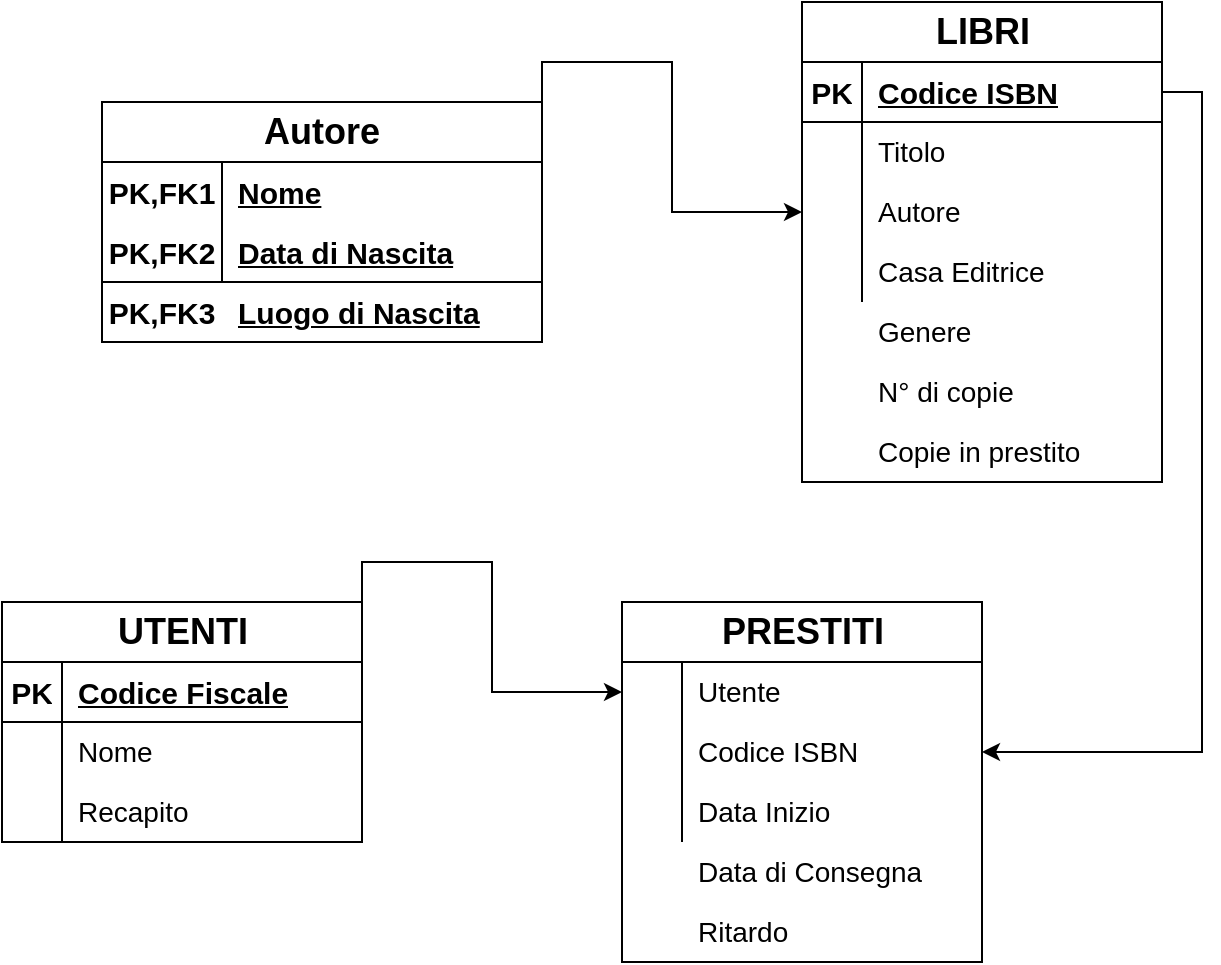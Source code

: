 <mxfile version="23.0.2" type="github">
  <diagram name="Pagina-1" id="Ikdl169xoPVJwbE5VgWY">
    <mxGraphModel dx="1050" dy="570" grid="1" gridSize="10" guides="1" tooltips="1" connect="1" arrows="1" fold="1" page="1" pageScale="1" pageWidth="827" pageHeight="1169" math="0" shadow="0">
      <root>
        <mxCell id="0" />
        <mxCell id="1" parent="0" />
        <mxCell id="5C2iBCD-VuQ4q6nw28n5-40" style="edgeStyle=orthogonalEdgeStyle;rounded=0;orthogonalLoop=1;jettySize=auto;html=1;exitX=1;exitY=0;exitDx=0;exitDy=0;" edge="1" parent="1" source="5C2iBCD-VuQ4q6nw28n5-1" target="5C2iBCD-VuQ4q6nw28n5-24">
          <mxGeometry relative="1" as="geometry" />
        </mxCell>
        <mxCell id="5C2iBCD-VuQ4q6nw28n5-1" value="&lt;font style=&quot;font-size: 18px;&quot;&gt;Autore&lt;/font&gt;" style="shape=table;startSize=30;container=1;collapsible=1;childLayout=tableLayout;fixedRows=1;rowLines=0;fontStyle=1;align=center;resizeLast=1;html=1;whiteSpace=wrap;" vertex="1" parent="1">
          <mxGeometry x="90" y="70" width="220" height="120" as="geometry" />
        </mxCell>
        <mxCell id="5C2iBCD-VuQ4q6nw28n5-2" value="" style="shape=tableRow;horizontal=0;startSize=0;swimlaneHead=0;swimlaneBody=0;fillColor=none;collapsible=0;dropTarget=0;points=[[0,0.5],[1,0.5]];portConstraint=eastwest;top=0;left=0;right=0;bottom=0;html=1;fontSize=15;" vertex="1" parent="5C2iBCD-VuQ4q6nw28n5-1">
          <mxGeometry y="30" width="220" height="30" as="geometry" />
        </mxCell>
        <mxCell id="5C2iBCD-VuQ4q6nw28n5-3" value="&lt;font style=&quot;font-size: 15px;&quot;&gt;PK,FK1&lt;/font&gt;" style="shape=partialRectangle;connectable=0;fillColor=none;top=0;left=0;bottom=0;right=0;fontStyle=1;overflow=hidden;html=1;whiteSpace=wrap;" vertex="1" parent="5C2iBCD-VuQ4q6nw28n5-2">
          <mxGeometry width="60" height="30" as="geometry">
            <mxRectangle width="60" height="30" as="alternateBounds" />
          </mxGeometry>
        </mxCell>
        <mxCell id="5C2iBCD-VuQ4q6nw28n5-4" value="&lt;span style=&quot;font-size: 15px;&quot;&gt;Nome&lt;/span&gt;" style="shape=partialRectangle;connectable=0;fillColor=none;top=0;left=0;bottom=0;right=0;align=left;spacingLeft=6;fontStyle=5;overflow=hidden;html=1;whiteSpace=wrap;" vertex="1" parent="5C2iBCD-VuQ4q6nw28n5-2">
          <mxGeometry x="60" width="160" height="30" as="geometry">
            <mxRectangle width="160" height="30" as="alternateBounds" />
          </mxGeometry>
        </mxCell>
        <mxCell id="5C2iBCD-VuQ4q6nw28n5-5" value="" style="shape=tableRow;horizontal=0;startSize=0;swimlaneHead=0;swimlaneBody=0;fillColor=none;collapsible=0;dropTarget=0;points=[[0,0.5],[1,0.5]];portConstraint=eastwest;top=0;left=0;right=0;bottom=1;html=1;" vertex="1" parent="5C2iBCD-VuQ4q6nw28n5-1">
          <mxGeometry y="60" width="220" height="30" as="geometry" />
        </mxCell>
        <mxCell id="5C2iBCD-VuQ4q6nw28n5-6" value="&lt;font style=&quot;font-size: 15px;&quot;&gt;PK,FK2&lt;/font&gt;" style="shape=partialRectangle;connectable=0;fillColor=none;top=0;left=0;bottom=0;right=0;fontStyle=1;overflow=hidden;html=1;whiteSpace=wrap;" vertex="1" parent="5C2iBCD-VuQ4q6nw28n5-5">
          <mxGeometry width="60" height="30" as="geometry">
            <mxRectangle width="60" height="30" as="alternateBounds" />
          </mxGeometry>
        </mxCell>
        <mxCell id="5C2iBCD-VuQ4q6nw28n5-7" value="&lt;font style=&quot;font-size: 15px;&quot;&gt;Data di Nascita&lt;/font&gt;" style="shape=partialRectangle;connectable=0;fillColor=none;top=0;left=0;bottom=0;right=0;align=left;spacingLeft=6;fontStyle=5;overflow=hidden;html=1;whiteSpace=wrap;" vertex="1" parent="5C2iBCD-VuQ4q6nw28n5-5">
          <mxGeometry x="60" width="160" height="30" as="geometry">
            <mxRectangle width="160" height="30" as="alternateBounds" />
          </mxGeometry>
        </mxCell>
        <mxCell id="5C2iBCD-VuQ4q6nw28n5-14" value="" style="shape=tableRow;horizontal=0;startSize=0;swimlaneHead=0;swimlaneBody=0;fillColor=none;collapsible=0;dropTarget=0;points=[[0,0.5],[1,0.5]];portConstraint=eastwest;top=0;left=0;right=0;bottom=1;html=1;" vertex="1" parent="1">
          <mxGeometry x="90" y="160" width="200" height="30" as="geometry" />
        </mxCell>
        <mxCell id="5C2iBCD-VuQ4q6nw28n5-16" value="&lt;font style=&quot;font-size: 15px;&quot;&gt;Luogo di Nascita&lt;/font&gt;" style="shape=partialRectangle;connectable=0;fillColor=none;top=0;left=0;bottom=0;right=0;align=left;spacingLeft=6;fontStyle=5;overflow=hidden;html=1;whiteSpace=wrap;" vertex="1" parent="1">
          <mxGeometry x="150" y="160" width="140" height="30" as="geometry">
            <mxRectangle width="140" height="30" as="alternateBounds" />
          </mxGeometry>
        </mxCell>
        <mxCell id="5C2iBCD-VuQ4q6nw28n5-15" value="&lt;font style=&quot;font-size: 15px;&quot;&gt;PK,FK3&lt;/font&gt;" style="shape=partialRectangle;connectable=0;fillColor=none;top=0;left=0;bottom=0;right=0;fontStyle=1;overflow=hidden;html=1;whiteSpace=wrap;" vertex="1" parent="1">
          <mxGeometry x="90" y="160" width="60" height="30" as="geometry">
            <mxRectangle width="60" height="30" as="alternateBounds" />
          </mxGeometry>
        </mxCell>
        <mxCell id="5C2iBCD-VuQ4q6nw28n5-17" value="&lt;font style=&quot;font-size: 18px;&quot;&gt;LIBRI&lt;/font&gt;" style="shape=table;startSize=30;container=1;collapsible=1;childLayout=tableLayout;fixedRows=1;rowLines=0;fontStyle=1;align=center;resizeLast=1;html=1;" vertex="1" parent="1">
          <mxGeometry x="440" y="20" width="180" height="240" as="geometry" />
        </mxCell>
        <mxCell id="5C2iBCD-VuQ4q6nw28n5-18" value="" style="shape=tableRow;horizontal=0;startSize=0;swimlaneHead=0;swimlaneBody=0;fillColor=none;collapsible=0;dropTarget=0;points=[[0,0.5],[1,0.5]];portConstraint=eastwest;top=0;left=0;right=0;bottom=1;" vertex="1" parent="5C2iBCD-VuQ4q6nw28n5-17">
          <mxGeometry y="30" width="180" height="30" as="geometry" />
        </mxCell>
        <mxCell id="5C2iBCD-VuQ4q6nw28n5-19" value="&lt;font style=&quot;font-size: 15px;&quot;&gt;PK&lt;/font&gt;" style="shape=partialRectangle;connectable=0;fillColor=none;top=0;left=0;bottom=0;right=0;fontStyle=1;overflow=hidden;whiteSpace=wrap;html=1;" vertex="1" parent="5C2iBCD-VuQ4q6nw28n5-18">
          <mxGeometry width="30" height="30" as="geometry">
            <mxRectangle width="30" height="30" as="alternateBounds" />
          </mxGeometry>
        </mxCell>
        <mxCell id="5C2iBCD-VuQ4q6nw28n5-20" value="&lt;font style=&quot;font-size: 15px;&quot;&gt;Codice ISBN&lt;/font&gt;" style="shape=partialRectangle;connectable=0;fillColor=none;top=0;left=0;bottom=0;right=0;align=left;spacingLeft=6;fontStyle=5;overflow=hidden;whiteSpace=wrap;html=1;" vertex="1" parent="5C2iBCD-VuQ4q6nw28n5-18">
          <mxGeometry x="30" width="150" height="30" as="geometry">
            <mxRectangle width="150" height="30" as="alternateBounds" />
          </mxGeometry>
        </mxCell>
        <mxCell id="5C2iBCD-VuQ4q6nw28n5-21" value="" style="shape=tableRow;horizontal=0;startSize=0;swimlaneHead=0;swimlaneBody=0;fillColor=none;collapsible=0;dropTarget=0;points=[[0,0.5],[1,0.5]];portConstraint=eastwest;top=0;left=0;right=0;bottom=0;" vertex="1" parent="5C2iBCD-VuQ4q6nw28n5-17">
          <mxGeometry y="60" width="180" height="30" as="geometry" />
        </mxCell>
        <mxCell id="5C2iBCD-VuQ4q6nw28n5-22" value="" style="shape=partialRectangle;connectable=0;fillColor=none;top=0;left=0;bottom=0;right=0;editable=1;overflow=hidden;whiteSpace=wrap;html=1;" vertex="1" parent="5C2iBCD-VuQ4q6nw28n5-21">
          <mxGeometry width="30" height="30" as="geometry">
            <mxRectangle width="30" height="30" as="alternateBounds" />
          </mxGeometry>
        </mxCell>
        <mxCell id="5C2iBCD-VuQ4q6nw28n5-23" value="&lt;font style=&quot;font-size: 14px;&quot;&gt;Titolo&lt;/font&gt;" style="shape=partialRectangle;connectable=0;fillColor=none;top=0;left=0;bottom=0;right=0;align=left;spacingLeft=6;overflow=hidden;whiteSpace=wrap;html=1;" vertex="1" parent="5C2iBCD-VuQ4q6nw28n5-21">
          <mxGeometry x="30" width="150" height="30" as="geometry">
            <mxRectangle width="150" height="30" as="alternateBounds" />
          </mxGeometry>
        </mxCell>
        <mxCell id="5C2iBCD-VuQ4q6nw28n5-24" value="" style="shape=tableRow;horizontal=0;startSize=0;swimlaneHead=0;swimlaneBody=0;fillColor=none;collapsible=0;dropTarget=0;points=[[0,0.5],[1,0.5]];portConstraint=eastwest;top=0;left=0;right=0;bottom=0;" vertex="1" parent="5C2iBCD-VuQ4q6nw28n5-17">
          <mxGeometry y="90" width="180" height="30" as="geometry" />
        </mxCell>
        <mxCell id="5C2iBCD-VuQ4q6nw28n5-25" value="" style="shape=partialRectangle;connectable=0;fillColor=none;top=0;left=0;bottom=0;right=0;editable=1;overflow=hidden;whiteSpace=wrap;html=1;" vertex="1" parent="5C2iBCD-VuQ4q6nw28n5-24">
          <mxGeometry width="30" height="30" as="geometry">
            <mxRectangle width="30" height="30" as="alternateBounds" />
          </mxGeometry>
        </mxCell>
        <mxCell id="5C2iBCD-VuQ4q6nw28n5-26" value="&lt;font style=&quot;font-size: 14px;&quot;&gt;Autore&lt;/font&gt;" style="shape=partialRectangle;connectable=0;fillColor=none;top=0;left=0;bottom=0;right=0;align=left;spacingLeft=6;overflow=hidden;whiteSpace=wrap;html=1;" vertex="1" parent="5C2iBCD-VuQ4q6nw28n5-24">
          <mxGeometry x="30" width="150" height="30" as="geometry">
            <mxRectangle width="150" height="30" as="alternateBounds" />
          </mxGeometry>
        </mxCell>
        <mxCell id="5C2iBCD-VuQ4q6nw28n5-27" value="" style="shape=tableRow;horizontal=0;startSize=0;swimlaneHead=0;swimlaneBody=0;fillColor=none;collapsible=0;dropTarget=0;points=[[0,0.5],[1,0.5]];portConstraint=eastwest;top=0;left=0;right=0;bottom=0;" vertex="1" parent="5C2iBCD-VuQ4q6nw28n5-17">
          <mxGeometry y="120" width="180" height="30" as="geometry" />
        </mxCell>
        <mxCell id="5C2iBCD-VuQ4q6nw28n5-28" value="" style="shape=partialRectangle;connectable=0;fillColor=none;top=0;left=0;bottom=0;right=0;editable=1;overflow=hidden;whiteSpace=wrap;html=1;" vertex="1" parent="5C2iBCD-VuQ4q6nw28n5-27">
          <mxGeometry width="30" height="30" as="geometry">
            <mxRectangle width="30" height="30" as="alternateBounds" />
          </mxGeometry>
        </mxCell>
        <mxCell id="5C2iBCD-VuQ4q6nw28n5-29" value="&lt;font style=&quot;font-size: 14px;&quot;&gt;Casa Editrice&lt;br&gt;&lt;/font&gt;" style="shape=partialRectangle;connectable=0;fillColor=none;top=0;left=0;bottom=0;right=0;align=left;spacingLeft=6;overflow=hidden;whiteSpace=wrap;html=1;" vertex="1" parent="5C2iBCD-VuQ4q6nw28n5-27">
          <mxGeometry x="30" width="150" height="30" as="geometry">
            <mxRectangle width="150" height="30" as="alternateBounds" />
          </mxGeometry>
        </mxCell>
        <mxCell id="5C2iBCD-VuQ4q6nw28n5-30" value="" style="shape=tableRow;horizontal=0;startSize=0;swimlaneHead=0;swimlaneBody=0;fillColor=none;collapsible=0;dropTarget=0;points=[[0,0.5],[1,0.5]];portConstraint=eastwest;top=0;left=0;right=0;bottom=0;" vertex="1" parent="1">
          <mxGeometry x="390" y="220" width="180" height="30" as="geometry" />
        </mxCell>
        <mxCell id="5C2iBCD-VuQ4q6nw28n5-31" value="" style="shape=partialRectangle;connectable=0;fillColor=none;top=0;left=0;bottom=0;right=0;editable=1;overflow=hidden;whiteSpace=wrap;html=1;" vertex="1" parent="5C2iBCD-VuQ4q6nw28n5-30">
          <mxGeometry width="30" height="30" as="geometry">
            <mxRectangle width="30" height="30" as="alternateBounds" />
          </mxGeometry>
        </mxCell>
        <mxCell id="5C2iBCD-VuQ4q6nw28n5-33" value="" style="shape=tableRow;horizontal=0;startSize=0;swimlaneHead=0;swimlaneBody=0;fillColor=none;collapsible=0;dropTarget=0;points=[[0,0.5],[1,0.5]];portConstraint=eastwest;top=0;left=0;right=0;bottom=0;" vertex="1" parent="1">
          <mxGeometry x="440" y="170" width="180" height="30" as="geometry" />
        </mxCell>
        <mxCell id="5C2iBCD-VuQ4q6nw28n5-34" value="" style="shape=partialRectangle;connectable=0;fillColor=none;top=0;left=0;bottom=0;right=0;editable=1;overflow=hidden;whiteSpace=wrap;html=1;" vertex="1" parent="5C2iBCD-VuQ4q6nw28n5-33">
          <mxGeometry width="30" height="30" as="geometry">
            <mxRectangle width="30" height="30" as="alternateBounds" />
          </mxGeometry>
        </mxCell>
        <mxCell id="5C2iBCD-VuQ4q6nw28n5-36" value="" style="shape=tableRow;horizontal=0;startSize=0;swimlaneHead=0;swimlaneBody=0;fillColor=none;collapsible=0;dropTarget=0;points=[[0,0.5],[1,0.5]];portConstraint=eastwest;top=0;left=0;right=0;bottom=0;" vertex="1" parent="1">
          <mxGeometry x="440" y="200" width="180" height="30" as="geometry" />
        </mxCell>
        <mxCell id="5C2iBCD-VuQ4q6nw28n5-37" value="" style="shape=partialRectangle;connectable=0;fillColor=none;top=0;left=0;bottom=0;right=0;editable=1;overflow=hidden;whiteSpace=wrap;html=1;" vertex="1" parent="5C2iBCD-VuQ4q6nw28n5-36">
          <mxGeometry width="30" height="30" as="geometry">
            <mxRectangle width="30" height="30" as="alternateBounds" />
          </mxGeometry>
        </mxCell>
        <mxCell id="5C2iBCD-VuQ4q6nw28n5-32" value="&lt;font style=&quot;font-size: 14px;&quot;&gt;Genere&lt;br&gt;&lt;/font&gt;" style="shape=partialRectangle;connectable=0;fillColor=none;top=0;left=0;bottom=0;right=0;align=left;spacingLeft=6;overflow=hidden;whiteSpace=wrap;html=1;" vertex="1" parent="1">
          <mxGeometry x="470" y="170" width="150" height="30" as="geometry">
            <mxRectangle width="150" height="30" as="alternateBounds" />
          </mxGeometry>
        </mxCell>
        <mxCell id="5C2iBCD-VuQ4q6nw28n5-35" value="&lt;font style=&quot;font-size: 14px;&quot;&gt;N° di copie&lt;br&gt;&lt;/font&gt;" style="shape=partialRectangle;connectable=0;fillColor=none;top=0;left=0;bottom=0;right=0;align=left;spacingLeft=6;overflow=hidden;whiteSpace=wrap;html=1;" vertex="1" parent="1">
          <mxGeometry x="470" y="200" width="150" height="30" as="geometry">
            <mxRectangle width="150" height="30" as="alternateBounds" />
          </mxGeometry>
        </mxCell>
        <mxCell id="5C2iBCD-VuQ4q6nw28n5-38" value="&lt;font style=&quot;font-size: 14px;&quot;&gt;Copie in prestito&lt;br&gt;&lt;/font&gt;" style="shape=partialRectangle;connectable=0;fillColor=none;top=0;left=0;bottom=0;right=0;align=left;spacingLeft=6;overflow=hidden;whiteSpace=wrap;html=1;" vertex="1" parent="1">
          <mxGeometry x="470" y="230" width="150" height="30" as="geometry">
            <mxRectangle width="150" height="30" as="alternateBounds" />
          </mxGeometry>
        </mxCell>
        <mxCell id="5C2iBCD-VuQ4q6nw28n5-74" style="edgeStyle=orthogonalEdgeStyle;rounded=0;orthogonalLoop=1;jettySize=auto;html=1;exitX=1;exitY=0;exitDx=0;exitDy=0;" edge="1" parent="1" source="5C2iBCD-VuQ4q6nw28n5-41" target="5C2iBCD-VuQ4q6nw28n5-58">
          <mxGeometry relative="1" as="geometry" />
        </mxCell>
        <mxCell id="5C2iBCD-VuQ4q6nw28n5-41" value="&lt;font style=&quot;font-size: 18px;&quot;&gt;UTENTI&lt;/font&gt;" style="shape=table;startSize=30;container=1;collapsible=1;childLayout=tableLayout;fixedRows=1;rowLines=0;fontStyle=1;align=center;resizeLast=1;html=1;" vertex="1" parent="1">
          <mxGeometry x="40" y="320" width="180" height="120" as="geometry" />
        </mxCell>
        <mxCell id="5C2iBCD-VuQ4q6nw28n5-42" value="" style="shape=tableRow;horizontal=0;startSize=0;swimlaneHead=0;swimlaneBody=0;fillColor=none;collapsible=0;dropTarget=0;points=[[0,0.5],[1,0.5]];portConstraint=eastwest;top=0;left=0;right=0;bottom=1;" vertex="1" parent="5C2iBCD-VuQ4q6nw28n5-41">
          <mxGeometry y="30" width="180" height="30" as="geometry" />
        </mxCell>
        <mxCell id="5C2iBCD-VuQ4q6nw28n5-43" value="&lt;font style=&quot;font-size: 15px;&quot;&gt;PK&lt;/font&gt;" style="shape=partialRectangle;connectable=0;fillColor=none;top=0;left=0;bottom=0;right=0;fontStyle=1;overflow=hidden;whiteSpace=wrap;html=1;" vertex="1" parent="5C2iBCD-VuQ4q6nw28n5-42">
          <mxGeometry width="30" height="30" as="geometry">
            <mxRectangle width="30" height="30" as="alternateBounds" />
          </mxGeometry>
        </mxCell>
        <mxCell id="5C2iBCD-VuQ4q6nw28n5-44" value="&lt;font style=&quot;font-size: 15px;&quot;&gt;Codice Fiscale&lt;/font&gt;" style="shape=partialRectangle;connectable=0;fillColor=none;top=0;left=0;bottom=0;right=0;align=left;spacingLeft=6;fontStyle=5;overflow=hidden;whiteSpace=wrap;html=1;" vertex="1" parent="5C2iBCD-VuQ4q6nw28n5-42">
          <mxGeometry x="30" width="150" height="30" as="geometry">
            <mxRectangle width="150" height="30" as="alternateBounds" />
          </mxGeometry>
        </mxCell>
        <mxCell id="5C2iBCD-VuQ4q6nw28n5-45" value="" style="shape=tableRow;horizontal=0;startSize=0;swimlaneHead=0;swimlaneBody=0;fillColor=none;collapsible=0;dropTarget=0;points=[[0,0.5],[1,0.5]];portConstraint=eastwest;top=0;left=0;right=0;bottom=0;" vertex="1" parent="5C2iBCD-VuQ4q6nw28n5-41">
          <mxGeometry y="60" width="180" height="30" as="geometry" />
        </mxCell>
        <mxCell id="5C2iBCD-VuQ4q6nw28n5-46" value="" style="shape=partialRectangle;connectable=0;fillColor=none;top=0;left=0;bottom=0;right=0;editable=1;overflow=hidden;whiteSpace=wrap;html=1;" vertex="1" parent="5C2iBCD-VuQ4q6nw28n5-45">
          <mxGeometry width="30" height="30" as="geometry">
            <mxRectangle width="30" height="30" as="alternateBounds" />
          </mxGeometry>
        </mxCell>
        <mxCell id="5C2iBCD-VuQ4q6nw28n5-47" value="&lt;font style=&quot;font-size: 14px;&quot;&gt;Nome&lt;/font&gt;" style="shape=partialRectangle;connectable=0;fillColor=none;top=0;left=0;bottom=0;right=0;align=left;spacingLeft=6;overflow=hidden;whiteSpace=wrap;html=1;" vertex="1" parent="5C2iBCD-VuQ4q6nw28n5-45">
          <mxGeometry x="30" width="150" height="30" as="geometry">
            <mxRectangle width="150" height="30" as="alternateBounds" />
          </mxGeometry>
        </mxCell>
        <mxCell id="5C2iBCD-VuQ4q6nw28n5-48" value="" style="shape=tableRow;horizontal=0;startSize=0;swimlaneHead=0;swimlaneBody=0;fillColor=none;collapsible=0;dropTarget=0;points=[[0,0.5],[1,0.5]];portConstraint=eastwest;top=0;left=0;right=0;bottom=0;" vertex="1" parent="5C2iBCD-VuQ4q6nw28n5-41">
          <mxGeometry y="90" width="180" height="30" as="geometry" />
        </mxCell>
        <mxCell id="5C2iBCD-VuQ4q6nw28n5-49" value="" style="shape=partialRectangle;connectable=0;fillColor=none;top=0;left=0;bottom=0;right=0;editable=1;overflow=hidden;whiteSpace=wrap;html=1;" vertex="1" parent="5C2iBCD-VuQ4q6nw28n5-48">
          <mxGeometry width="30" height="30" as="geometry">
            <mxRectangle width="30" height="30" as="alternateBounds" />
          </mxGeometry>
        </mxCell>
        <mxCell id="5C2iBCD-VuQ4q6nw28n5-50" value="&lt;font style=&quot;font-size: 14px;&quot;&gt;Recapito&lt;/font&gt;" style="shape=partialRectangle;connectable=0;fillColor=none;top=0;left=0;bottom=0;right=0;align=left;spacingLeft=6;overflow=hidden;whiteSpace=wrap;html=1;" vertex="1" parent="5C2iBCD-VuQ4q6nw28n5-48">
          <mxGeometry x="30" width="150" height="30" as="geometry">
            <mxRectangle width="150" height="30" as="alternateBounds" />
          </mxGeometry>
        </mxCell>
        <mxCell id="5C2iBCD-VuQ4q6nw28n5-54" value="&lt;font style=&quot;font-size: 18px;&quot;&gt;PRESTITI&lt;/font&gt;" style="shape=table;startSize=30;container=1;collapsible=1;childLayout=tableLayout;fixedRows=1;rowLines=0;fontStyle=1;align=center;resizeLast=1;html=1;" vertex="1" parent="1">
          <mxGeometry x="350" y="320" width="180" height="180" as="geometry" />
        </mxCell>
        <mxCell id="5C2iBCD-VuQ4q6nw28n5-58" value="" style="shape=tableRow;horizontal=0;startSize=0;swimlaneHead=0;swimlaneBody=0;fillColor=none;collapsible=0;dropTarget=0;points=[[0,0.5],[1,0.5]];portConstraint=eastwest;top=0;left=0;right=0;bottom=0;" vertex="1" parent="5C2iBCD-VuQ4q6nw28n5-54">
          <mxGeometry y="30" width="180" height="30" as="geometry" />
        </mxCell>
        <mxCell id="5C2iBCD-VuQ4q6nw28n5-59" value="" style="shape=partialRectangle;connectable=0;fillColor=none;top=0;left=0;bottom=0;right=0;editable=1;overflow=hidden;whiteSpace=wrap;html=1;" vertex="1" parent="5C2iBCD-VuQ4q6nw28n5-58">
          <mxGeometry width="30" height="30" as="geometry">
            <mxRectangle width="30" height="30" as="alternateBounds" />
          </mxGeometry>
        </mxCell>
        <mxCell id="5C2iBCD-VuQ4q6nw28n5-60" value="&lt;font style=&quot;font-size: 14px;&quot;&gt;Utente&lt;/font&gt;" style="shape=partialRectangle;connectable=0;fillColor=none;top=0;left=0;bottom=0;right=0;align=left;spacingLeft=6;overflow=hidden;whiteSpace=wrap;html=1;" vertex="1" parent="5C2iBCD-VuQ4q6nw28n5-58">
          <mxGeometry x="30" width="150" height="30" as="geometry">
            <mxRectangle width="150" height="30" as="alternateBounds" />
          </mxGeometry>
        </mxCell>
        <mxCell id="5C2iBCD-VuQ4q6nw28n5-61" value="" style="shape=tableRow;horizontal=0;startSize=0;swimlaneHead=0;swimlaneBody=0;fillColor=none;collapsible=0;dropTarget=0;points=[[0,0.5],[1,0.5]];portConstraint=eastwest;top=0;left=0;right=0;bottom=0;" vertex="1" parent="5C2iBCD-VuQ4q6nw28n5-54">
          <mxGeometry y="60" width="180" height="30" as="geometry" />
        </mxCell>
        <mxCell id="5C2iBCD-VuQ4q6nw28n5-62" value="" style="shape=partialRectangle;connectable=0;fillColor=none;top=0;left=0;bottom=0;right=0;editable=1;overflow=hidden;whiteSpace=wrap;html=1;" vertex="1" parent="5C2iBCD-VuQ4q6nw28n5-61">
          <mxGeometry width="30" height="30" as="geometry">
            <mxRectangle width="30" height="30" as="alternateBounds" />
          </mxGeometry>
        </mxCell>
        <mxCell id="5C2iBCD-VuQ4q6nw28n5-63" value="&lt;font style=&quot;font-size: 14px;&quot;&gt;Codice ISBN&lt;/font&gt;" style="shape=partialRectangle;connectable=0;fillColor=none;top=0;left=0;bottom=0;right=0;align=left;spacingLeft=6;overflow=hidden;whiteSpace=wrap;html=1;" vertex="1" parent="5C2iBCD-VuQ4q6nw28n5-61">
          <mxGeometry x="30" width="150" height="30" as="geometry">
            <mxRectangle width="150" height="30" as="alternateBounds" />
          </mxGeometry>
        </mxCell>
        <mxCell id="5C2iBCD-VuQ4q6nw28n5-64" value="" style="shape=tableRow;horizontal=0;startSize=0;swimlaneHead=0;swimlaneBody=0;fillColor=none;collapsible=0;dropTarget=0;points=[[0,0.5],[1,0.5]];portConstraint=eastwest;top=0;left=0;right=0;bottom=0;" vertex="1" parent="5C2iBCD-VuQ4q6nw28n5-54">
          <mxGeometry y="90" width="180" height="30" as="geometry" />
        </mxCell>
        <mxCell id="5C2iBCD-VuQ4q6nw28n5-65" value="" style="shape=partialRectangle;connectable=0;fillColor=none;top=0;left=0;bottom=0;right=0;editable=1;overflow=hidden;whiteSpace=wrap;html=1;" vertex="1" parent="5C2iBCD-VuQ4q6nw28n5-64">
          <mxGeometry width="30" height="30" as="geometry">
            <mxRectangle width="30" height="30" as="alternateBounds" />
          </mxGeometry>
        </mxCell>
        <mxCell id="5C2iBCD-VuQ4q6nw28n5-66" value="&lt;font style=&quot;font-size: 14px;&quot;&gt;Data Inizio&lt;br&gt;&lt;/font&gt;" style="shape=partialRectangle;connectable=0;fillColor=none;top=0;left=0;bottom=0;right=0;align=left;spacingLeft=6;overflow=hidden;whiteSpace=wrap;html=1;" vertex="1" parent="5C2iBCD-VuQ4q6nw28n5-64">
          <mxGeometry x="30" width="150" height="30" as="geometry">
            <mxRectangle width="150" height="30" as="alternateBounds" />
          </mxGeometry>
        </mxCell>
        <mxCell id="5C2iBCD-VuQ4q6nw28n5-67" value="" style="shape=tableRow;horizontal=0;startSize=0;swimlaneHead=0;swimlaneBody=0;fillColor=none;collapsible=0;dropTarget=0;points=[[0,0.5],[1,0.5]];portConstraint=eastwest;top=0;left=0;right=0;bottom=0;" vertex="1" parent="1">
          <mxGeometry x="350" y="440" width="180" height="30" as="geometry" />
        </mxCell>
        <mxCell id="5C2iBCD-VuQ4q6nw28n5-68" value="" style="shape=partialRectangle;connectable=0;fillColor=none;top=0;left=0;bottom=0;right=0;editable=1;overflow=hidden;whiteSpace=wrap;html=1;" vertex="1" parent="5C2iBCD-VuQ4q6nw28n5-67">
          <mxGeometry width="30" height="30" as="geometry">
            <mxRectangle width="30" height="30" as="alternateBounds" />
          </mxGeometry>
        </mxCell>
        <mxCell id="5C2iBCD-VuQ4q6nw28n5-69" value="&lt;font style=&quot;font-size: 14px;&quot;&gt;Data di Consegna&lt;br&gt;&lt;/font&gt;" style="shape=partialRectangle;connectable=0;fillColor=none;top=0;left=0;bottom=0;right=0;align=left;spacingLeft=6;overflow=hidden;whiteSpace=wrap;html=1;" vertex="1" parent="5C2iBCD-VuQ4q6nw28n5-67">
          <mxGeometry x="30" width="150" height="30" as="geometry">
            <mxRectangle width="150" height="30" as="alternateBounds" />
          </mxGeometry>
        </mxCell>
        <mxCell id="5C2iBCD-VuQ4q6nw28n5-70" value="" style="shape=tableRow;horizontal=0;startSize=0;swimlaneHead=0;swimlaneBody=0;fillColor=none;collapsible=0;dropTarget=0;points=[[0,0.5],[1,0.5]];portConstraint=eastwest;top=0;left=0;right=0;bottom=0;" vertex="1" parent="1">
          <mxGeometry x="350" y="470" width="180" height="30" as="geometry" />
        </mxCell>
        <mxCell id="5C2iBCD-VuQ4q6nw28n5-71" value="" style="shape=partialRectangle;connectable=0;fillColor=none;top=0;left=0;bottom=0;right=0;editable=1;overflow=hidden;whiteSpace=wrap;html=1;" vertex="1" parent="5C2iBCD-VuQ4q6nw28n5-70">
          <mxGeometry width="30" height="30" as="geometry">
            <mxRectangle width="30" height="30" as="alternateBounds" />
          </mxGeometry>
        </mxCell>
        <mxCell id="5C2iBCD-VuQ4q6nw28n5-72" value="&lt;font style=&quot;font-size: 14px;&quot;&gt;Ritardo&lt;/font&gt;" style="shape=partialRectangle;connectable=0;fillColor=none;top=0;left=0;bottom=0;right=0;align=left;spacingLeft=6;overflow=hidden;whiteSpace=wrap;html=1;" vertex="1" parent="5C2iBCD-VuQ4q6nw28n5-70">
          <mxGeometry x="30" width="150" height="30" as="geometry">
            <mxRectangle width="150" height="30" as="alternateBounds" />
          </mxGeometry>
        </mxCell>
        <mxCell id="5C2iBCD-VuQ4q6nw28n5-73" style="edgeStyle=orthogonalEdgeStyle;rounded=0;orthogonalLoop=1;jettySize=auto;html=1;exitX=1;exitY=0.5;exitDx=0;exitDy=0;" edge="1" parent="1" source="5C2iBCD-VuQ4q6nw28n5-18" target="5C2iBCD-VuQ4q6nw28n5-61">
          <mxGeometry relative="1" as="geometry" />
        </mxCell>
      </root>
    </mxGraphModel>
  </diagram>
</mxfile>
